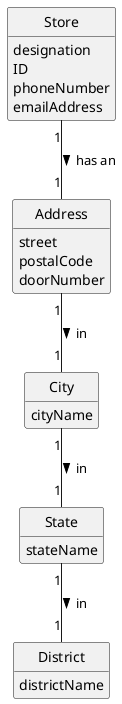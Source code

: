 @startuml
skinparam monochrome true
skinparam packageStyle rectangle
skinparam shadowing false

'left to right direction

skinparam classAttributeIconSize 0

hide circle
hide methods

class Store {
    designation
    ID
    phoneNumber
    emailAddress
}

class State {
    stateName
}

class District {
    districtName
}

class City {
    cityName
}

class Address {
    street
    postalCode
    doorNumber
}

Address "1" -- "1" City : in >
City "1" -- "1" State : in >
State "1" -- "1" District : in >
Store "1" -- "1" Address : has an >

@enduml